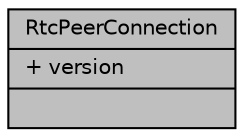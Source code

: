 digraph "RtcPeerConnection"
{
 // LATEX_PDF_SIZE
  edge [fontname="Helvetica",fontsize="10",labelfontname="Helvetica",labelfontsize="10"];
  node [fontname="Helvetica",fontsize="10",shape=record];
  Node1 [label="{RtcPeerConnection\n|+ version\l|}",height=0.2,width=0.4,color="black", fillcolor="grey75", style="filled", fontcolor="black",tooltip=" "];
}
